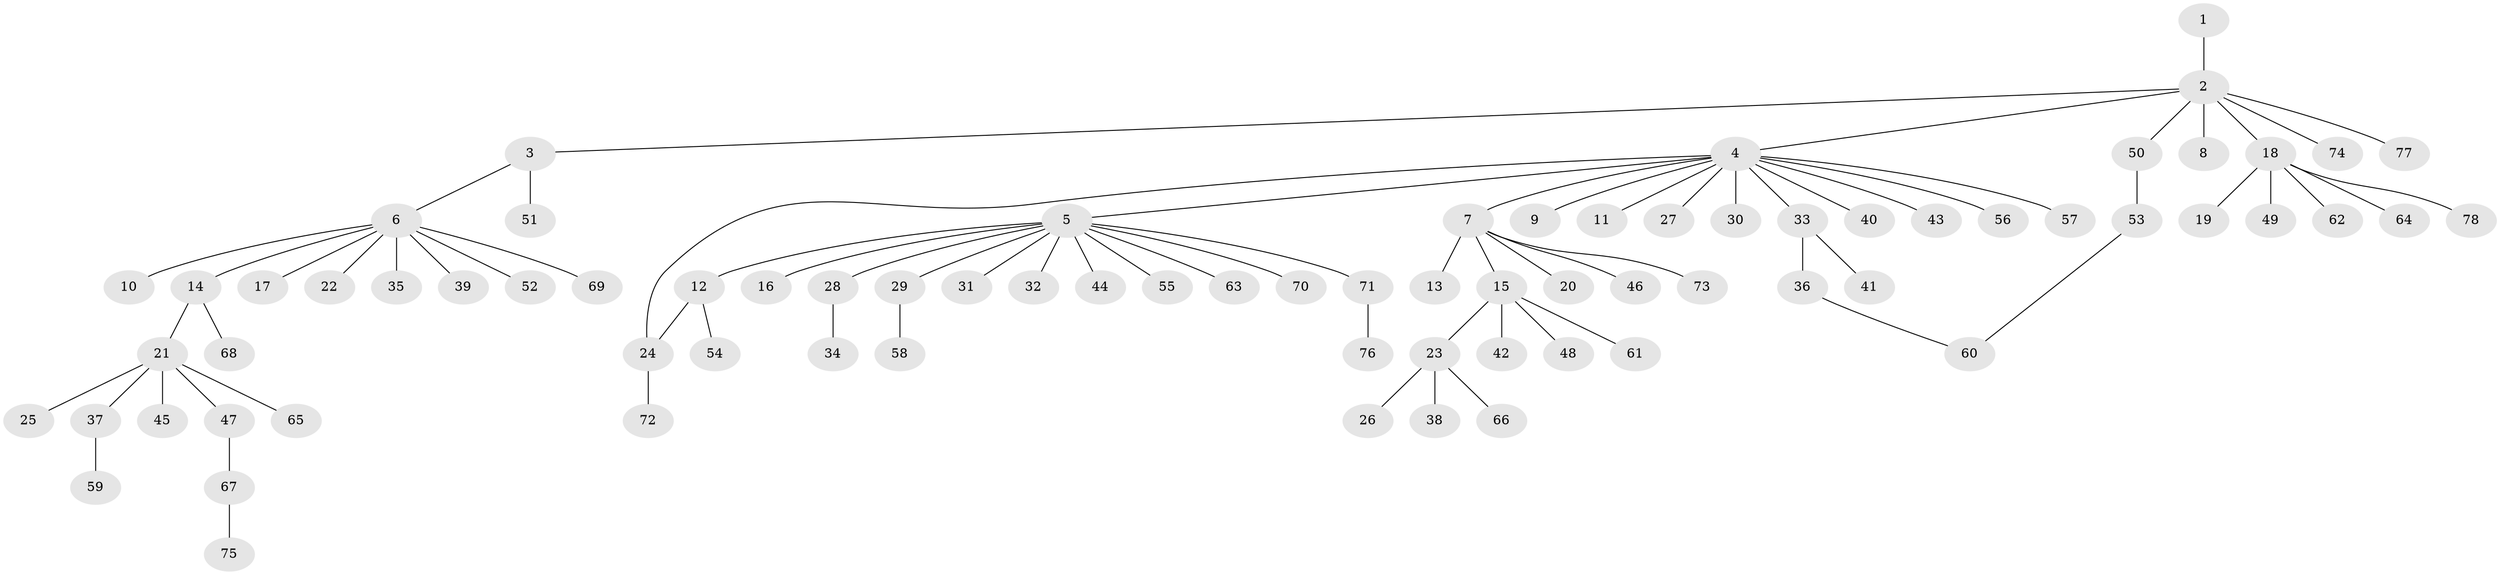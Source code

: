 // coarse degree distribution, {2: 0.5, 4: 0.041666666666666664, 6: 0.041666666666666664, 5: 0.041666666666666664, 3: 0.041666666666666664, 1: 0.3333333333333333}
// Generated by graph-tools (version 1.1) at 2025/50/03/04/25 22:50:16]
// undirected, 78 vertices, 79 edges
graph export_dot {
  node [color=gray90,style=filled];
  1;
  2;
  3;
  4;
  5;
  6;
  7;
  8;
  9;
  10;
  11;
  12;
  13;
  14;
  15;
  16;
  17;
  18;
  19;
  20;
  21;
  22;
  23;
  24;
  25;
  26;
  27;
  28;
  29;
  30;
  31;
  32;
  33;
  34;
  35;
  36;
  37;
  38;
  39;
  40;
  41;
  42;
  43;
  44;
  45;
  46;
  47;
  48;
  49;
  50;
  51;
  52;
  53;
  54;
  55;
  56;
  57;
  58;
  59;
  60;
  61;
  62;
  63;
  64;
  65;
  66;
  67;
  68;
  69;
  70;
  71;
  72;
  73;
  74;
  75;
  76;
  77;
  78;
  1 -- 2;
  2 -- 3;
  2 -- 4;
  2 -- 8;
  2 -- 18;
  2 -- 50;
  2 -- 74;
  2 -- 77;
  3 -- 6;
  3 -- 51;
  4 -- 5;
  4 -- 7;
  4 -- 9;
  4 -- 11;
  4 -- 24;
  4 -- 27;
  4 -- 30;
  4 -- 33;
  4 -- 40;
  4 -- 43;
  4 -- 56;
  4 -- 57;
  5 -- 12;
  5 -- 16;
  5 -- 28;
  5 -- 29;
  5 -- 31;
  5 -- 32;
  5 -- 44;
  5 -- 55;
  5 -- 63;
  5 -- 70;
  5 -- 71;
  6 -- 10;
  6 -- 14;
  6 -- 17;
  6 -- 22;
  6 -- 35;
  6 -- 39;
  6 -- 52;
  6 -- 69;
  7 -- 13;
  7 -- 15;
  7 -- 20;
  7 -- 46;
  7 -- 73;
  12 -- 24;
  12 -- 54;
  14 -- 21;
  14 -- 68;
  15 -- 23;
  15 -- 42;
  15 -- 48;
  15 -- 61;
  18 -- 19;
  18 -- 49;
  18 -- 62;
  18 -- 64;
  18 -- 78;
  21 -- 25;
  21 -- 37;
  21 -- 45;
  21 -- 47;
  21 -- 65;
  23 -- 26;
  23 -- 38;
  23 -- 66;
  24 -- 72;
  28 -- 34;
  29 -- 58;
  33 -- 36;
  33 -- 41;
  36 -- 60;
  37 -- 59;
  47 -- 67;
  50 -- 53;
  53 -- 60;
  67 -- 75;
  71 -- 76;
}
